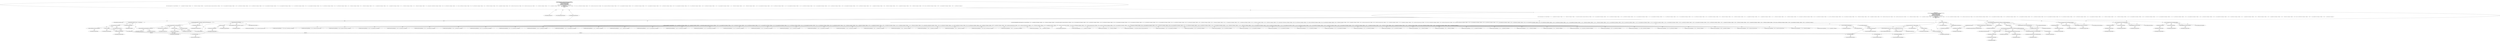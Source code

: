 digraph "testWhitespace#?" {
0 [label="2:CtTypeReferenceImpl@void" shape=ellipse]
1 [label="2:CtVirtualElement@testWhitespace" shape=ellipse]
2 [label="2:CtTypeReferenceImpl@Exception" shape=ellipse]
3 [label="2:CtPackageReferenceImpl@java.lang" shape=ellipse]
4 [label="3:CtExecutableReferenceImpl@setBooleanFlag(boolean)" shape=ellipse]
5 [label="3:CtTypeReferenceImpl@mConfig" shape=ellipse]
6 [label="3:CtTypeReferenceImpl@boolean" shape=ellipse]
7 [label="3:CtVirtualElement@setBooleanFlag" shape=ellipse]
8 [label="3:CtFieldReferenceImpl@mConfig" shape=ellipse]
9 [label="3:CtTypeReferenceImpl@PlaceHold" shape=ellipse]
10 [label="3:CtFieldReadImpl@mConfig" shape=ellipse]
11 [label="3:CtTypeAccessImpl@IGNORE_CAST_WHITESPACE_PROP" shape=ellipse]
12 [label="3:CtTypeReferenceImpl@IGNORE_CAST_WHITESPACE_PROP" shape=ellipse]
13 [label="3:CtLiteralImpl@false" shape=ellipse]
14 [label="3:CtTypeReferenceImpl@boolean" shape=ellipse]
15 [label="3:CtInvocationImpl@mConfig.setBooleanFlag(IGNORE_CAST_WHITESPACE_PROP, false)" shape=ellipse]
16 [label="4:CtExecutableReferenceImpl@setParenPadOption()" shape=ellipse]
17 [label="4:CtTypeReferenceImpl@mConfig" shape=ellipse]
18 [label="4:CtVirtualElement@setParenPadOption" shape=ellipse]
19 [label="4:CtFieldReferenceImpl@mConfig" shape=ellipse]
20 [label="4:CtTypeReferenceImpl@PlaceHold" shape=ellipse]
21 [label="4:CtFieldReadImpl@mConfig" shape=ellipse]
22 [label="4:CtTypeAccessImpl@NOSPACE" shape=ellipse]
23 [label="4:CtTypeReferenceImpl@NOSPACE" shape=ellipse]
24 [label="4:CtInvocationImpl@mConfig.setParenPadOption(NOSPACE)" shape=ellipse]
25 [label="5:CtExecutableReferenceImpl@setTryBlock()" shape=ellipse]
26 [label="5:CtTypeReferenceImpl@mConfig" shape=ellipse]
27 [label="5:CtVirtualElement@setTryBlock" shape=ellipse]
28 [label="5:CtFieldReferenceImpl@mConfig" shape=ellipse]
29 [label="5:CtTypeReferenceImpl@PlaceHold" shape=ellipse]
30 [label="5:CtFieldReadImpl@mConfig" shape=ellipse]
31 [label="5:CtTypeAccessImpl@IGNORE" shape=ellipse]
32 [label="5:CtTypeReferenceImpl@IGNORE" shape=ellipse]
33 [label="5:CtInvocationImpl@mConfig.setTryBlock(IGNORE)" shape=ellipse]
34 [label="6:CtExecutableReferenceImpl@setCatchBlock()" shape=ellipse]
35 [label="6:CtTypeReferenceImpl@mConfig" shape=ellipse]
36 [label="6:CtVirtualElement@setCatchBlock" shape=ellipse]
37 [label="6:CtFieldReferenceImpl@mConfig" shape=ellipse]
38 [label="6:CtTypeReferenceImpl@PlaceHold" shape=ellipse]
39 [label="6:CtFieldReadImpl@mConfig" shape=ellipse]
40 [label="6:CtTypeAccessImpl@IGNORE" shape=ellipse]
41 [label="6:CtTypeReferenceImpl@IGNORE" shape=ellipse]
42 [label="6:CtInvocationImpl@mConfig.setCatchBlock(IGNORE)" shape=ellipse]
43 [label="7:CtTypeReferenceImpl@Checker" shape=ellipse]
44 [label="7:CtPackageReferenceImpl@" shape=ellipse]
45 [label="7:CtExecutableReferenceImpl@createChecker()" shape=ellipse]
46 [label="7:CtTypeReferenceImpl@Checker" shape=ellipse]
47 [label="7:CtVirtualElement@createChecker" shape=ellipse]
48 [label="7:CtTypeAccessImpl@PlaceHold" shape=ellipse]
49 [label="7:CtTypeReferenceImpl@PlaceHold" shape=ellipse]
50 [label="7:CtThisAccessImpl@" shape=ellipse]
51 [label="7:CtTypeReferenceImpl@PlaceHold" shape=ellipse]
52 [label="7:CtInvocationImpl@createChecker()" shape=ellipse]
53 [label="7:CtVirtualElement@c" shape=ellipse]
54 [label="7:CtLocalVariableImpl@final Checker c = createChecker()" shape=ellipse]
55 [label="8:CtTypeReferenceImpl@String" shape=ellipse]
56 [label="8:CtPackageReferenceImpl@java.lang" shape=ellipse]
57 [label="8:CtExecutableReferenceImpl@getPath(java.lang.String)" shape=ellipse]
58 [label="8:CtTypeReferenceImpl@String" shape=ellipse]
59 [label="8:CtTypeReferenceImpl@String" shape=ellipse]
60 [label="8:CtVirtualElement@getPath" shape=ellipse]
61 [label="8:CtTypeAccessImpl@PlaceHold" shape=ellipse]
62 [label="8:CtTypeReferenceImpl@PlaceHold" shape=ellipse]
63 [label="8:CtThisAccessImpl@" shape=ellipse]
64 [label="8:CtTypeReferenceImpl@PlaceHold" shape=ellipse]
65 [label="8:CtLiteralImpl@\"InputWhitespace.java\"" shape=ellipse]
66 [label="8:CtTypeReferenceImpl@String" shape=ellipse]
67 [label="8:CtInvocationImpl@getPath(\"InputWhitespace.java\")" shape=ellipse]
68 [label="8:CtVirtualElement@filepath" shape=ellipse]
69 [label="8:CtLocalVariableImpl@final String filepath = getPath(\"InputWhitespace.java\")" shape=ellipse]
70 [label="9:CtExecutableReferenceImpl@assertNotNull(<unknown>)" shape=ellipse]
71 [label="9:CtTypeReferenceImpl@null" shape=ellipse]
72 [label="9:CtVirtualElement@assertNotNull" shape=ellipse]
73 [label="9:CtTypeAccessImpl@PlaceHold" shape=ellipse]
74 [label="9:CtTypeReferenceImpl@PlaceHold" shape=ellipse]
75 [label="9:CtThisAccessImpl@" shape=ellipse]
76 [label="9:CtTypeReferenceImpl@PlaceHold" shape=ellipse]
77 [label="9:CtVariableReadImpl@c" shape=ellipse]
78 [label="9:CtLocalVariableReferenceImpl@c" shape=ellipse]
79 [label="9:CtInvocationImpl@assertNotNull(c)" shape=ellipse]
80 [label="10:CtVirtualElement@String[]" shape=ellipse]
81 [label="10:CtArrayTypeReferenceImpl@String[]" shape=ellipse]
82 [label="10:CtTypeReferenceImpl@String" shape=ellipse]
83 [label="11:CtNewArrayImpl@new String[]\{ filepath + \":5:12: '.' is preceeded with whitespace.\", filepath + \":5:14: '.' is followed by whitespace.\", filepath + \":13: type Javadoc comment is missing an @author tag.\", filepath + \":16:22: '=' is not preceeded with whitespace.\", filepath + \":16:23: '=' is not followed by whitespace.\", filepath + \":18:24: '=' is not followed by whitespace.\", filepath + \":26:14: '=' is not preceeded with whitespace.\", filepath + \":27:10: '=' is not preceeded with whitespace.\", filepath + \":27:11: '=' is not followed by whitespace.\", filepath + \":28:10: '+=' is not preceeded with whitespace.\", filepath + \":28:12: '+=' is not followed by whitespace.\", filepath + \":29:13: '-=' is not followed by whitespace.\", filepath + \":29:14: '-' is followed by whitespace.\", filepath + \":29:21: '+' is followed by whitespace.\", filepath + \":30:14: '++' is preceeded with whitespace.\", filepath + \":30:21: '--' is preceeded with whitespace.\", filepath + \":31:15: '++' is followed by whitespace.\", filepath + \":31:22: '--' is followed by whitespace.\", filepath + \":37:21: 'synchronized' is not followed by whitespace.\", filepath + \":39:12: 'try' is not followed by whitespace.\", filepath + \":41:14: 'catch' is not followed by whitespace.\", filepath + \":58:11: 'if' is not followed by whitespace.\", filepath + \":58:12: '(' is followed by whitespace.\", filepath + \":58:36: ')' is preceeded by whitespace.\", filepath + \":59:9: '\{' should be on the previous line.\", filepath + \":63:9: '\{' should be on the previous line.\", filepath + \":74:13: '(' is followed by whitespace.\", filepath + \":74:18: ')' is preceeded by whitespace.\", filepath + \":75:9: '\{' should be on the previous line.\", filepath + \":76:19: 'return' is not followed by whitespace.\", filepath + \":79:9: '\{' should be on the previous line.\", filepath + \":88:21: cast needs to be followed by whitespace.\", filepath + \":97:29: '?' is not preceeded with whitespace.\", filepath + \":97:30: '?' is not followed by whitespace.\", filepath + \":97:34: ':' is not preceeded with whitespace.\", filepath + \":97:35: ':' is not followed by whitespace.\", filepath + \":98:15: '==' is not preceeded with whitespace.\", filepath + \":98:17: '==' is not followed by whitespace.\", filepath + \":104:20: '*' is not followed by whitespace.\", filepath + \":104:21: '*' is not preceeded with whitespace.\", filepath + \":111:22: '!' is followed by whitespace.\", filepath + \":112:23: '~' is followed by whitespace.\", filepath + \":119:18: '%' is not preceeded with whitespace.\", filepath + \":120:20: '%' is not followed by whitespace.\", filepath + \":121:18: '%' is not preceeded with whitespace.\", filepath + \":121:19: '%' is not followed by whitespace.\", filepath + \":123:18: '/' is not preceeded with whitespace.\", filepath + \":124:20: '/' is not followed by whitespace.\", filepath + \":125:18: '/' is not preceeded with whitespace.\", filepath + \":125:19: '/' is not followed by whitespace.\", filepath + \":129:17: '.' is preceeded with whitespace.\", filepath + \":129:24: '.' is followed by whitespace.\", filepath + \":136:10: '.' is preceeded with whitespace.\", filepath + \":136:12: '.' is followed by whitespace.\", filepath + \":153:15: 'assert' is not followed by whitespace.\", filepath + \":156:20: ':' is not preceeded with whitespace.\", filepath + \":156:21: ':' is not followed by whitespace.\" \}" shape=ellipse]
84 [label="11:CtArrayTypeReferenceImpl@String[]" shape=ellipse]
85 [label="12:CtBinaryOperatorImpl@filepath + \":5:12: '.' is preceeded with whitespace.\"" shape=ellipse]
86 [label="13:CtBinaryOperatorImpl@filepath + \":5:14: '.' is followed by whitespace.\"" shape=ellipse]
87 [label="14:CtBinaryOperatorImpl@filepath + \":13: type Javadoc comment is missing an @author tag.\"" shape=ellipse]
88 [label="15:CtBinaryOperatorImpl@filepath + \":16:22: '=' is not preceeded with whitespace.\"" shape=ellipse]
89 [label="16:CtBinaryOperatorImpl@filepath + \":16:23: '=' is not followed by whitespace.\"" shape=ellipse]
90 [label="17:CtBinaryOperatorImpl@filepath + \":18:24: '=' is not followed by whitespace.\"" shape=ellipse]
91 [label="18:CtBinaryOperatorImpl@filepath + \":26:14: '=' is not preceeded with whitespace.\"" shape=ellipse]
92 [label="19:CtBinaryOperatorImpl@filepath + \":27:10: '=' is not preceeded with whitespace.\"" shape=ellipse]
93 [label="20:CtBinaryOperatorImpl@filepath + \":27:11: '=' is not followed by whitespace.\"" shape=ellipse]
94 [label="21:CtBinaryOperatorImpl@filepath + \":28:10: '+=' is not preceeded with whitespace.\"" shape=ellipse]
95 [label="22:CtBinaryOperatorImpl@filepath + \":28:12: '+=' is not followed by whitespace.\"" shape=ellipse]
96 [label="23:CtBinaryOperatorImpl@filepath + \":29:13: '-=' is not followed by whitespace.\"" shape=ellipse]
97 [label="24:CtBinaryOperatorImpl@filepath + \":29:14: '-' is followed by whitespace.\"" shape=ellipse]
98 [label="25:CtBinaryOperatorImpl@filepath + \":29:21: '+' is followed by whitespace.\"" shape=ellipse]
99 [label="26:CtBinaryOperatorImpl@filepath + \":30:14: '++' is preceeded with whitespace.\"" shape=ellipse]
100 [label="27:CtBinaryOperatorImpl@filepath + \":30:21: '--' is preceeded with whitespace.\"" shape=ellipse]
101 [label="28:CtBinaryOperatorImpl@filepath + \":31:15: '++' is followed by whitespace.\"" shape=ellipse]
102 [label="29:CtBinaryOperatorImpl@filepath + \":31:22: '--' is followed by whitespace.\"" shape=ellipse]
103 [label="30:CtBinaryOperatorImpl@filepath + \":37:21: 'synchronized' is not followed by whitespace.\"" shape=ellipse]
104 [label="31:CtBinaryOperatorImpl@filepath + \":39:12: 'try' is not followed by whitespace.\"" shape=ellipse]
105 [label="32:CtBinaryOperatorImpl@filepath + \":41:14: 'catch' is not followed by whitespace.\"" shape=ellipse]
106 [label="33:CtBinaryOperatorImpl@filepath + \":58:11: 'if' is not followed by whitespace.\"" shape=ellipse]
107 [label="34:CtBinaryOperatorImpl@filepath + \":58:12: '(' is followed by whitespace.\"" shape=ellipse]
108 [label="35:CtBinaryOperatorImpl@filepath + \":58:36: ')' is preceeded by whitespace.\"" shape=ellipse]
109 [label="36:CtBinaryOperatorImpl@filepath + \":59:9: '\{' should be on the previous line.\"" shape=ellipse]
110 [label="37:CtBinaryOperatorImpl@filepath + \":63:9: '\{' should be on the previous line.\"" shape=ellipse]
111 [label="38:CtBinaryOperatorImpl@filepath + \":74:13: '(' is followed by whitespace.\"" shape=ellipse]
112 [label="39:CtBinaryOperatorImpl@filepath + \":74:18: ')' is preceeded by whitespace.\"" shape=ellipse]
113 [label="40:CtBinaryOperatorImpl@filepath + \":75:9: '\{' should be on the previous line.\"" shape=ellipse]
114 [label="41:CtBinaryOperatorImpl@filepath + \":76:19: 'return' is not followed by whitespace.\"" shape=ellipse]
115 [label="42:CtBinaryOperatorImpl@filepath + \":79:9: '\{' should be on the previous line.\"" shape=ellipse]
116 [label="43:CtBinaryOperatorImpl@filepath + \":88:21: cast needs to be followed by whitespace.\"" shape=ellipse]
117 [label="44:CtBinaryOperatorImpl@filepath + \":97:29: '?' is not preceeded with whitespace.\"" shape=ellipse]
118 [label="45:CtBinaryOperatorImpl@filepath + \":97:30: '?' is not followed by whitespace.\"" shape=ellipse]
119 [label="46:CtBinaryOperatorImpl@filepath + \":97:34: ':' is not preceeded with whitespace.\"" shape=ellipse]
120 [label="47:CtBinaryOperatorImpl@filepath + \":97:35: ':' is not followed by whitespace.\"" shape=ellipse]
121 [label="48:CtBinaryOperatorImpl@filepath + \":98:15: '==' is not preceeded with whitespace.\"" shape=ellipse]
122 [label="49:CtBinaryOperatorImpl@filepath + \":98:17: '==' is not followed by whitespace.\"" shape=ellipse]
123 [label="50:CtBinaryOperatorImpl@filepath + \":104:20: '*' is not followed by whitespace.\"" shape=ellipse]
124 [label="51:CtBinaryOperatorImpl@filepath + \":104:21: '*' is not preceeded with whitespace.\"" shape=ellipse]
125 [label="52:CtBinaryOperatorImpl@filepath + \":111:22: '!' is followed by whitespace.\"" shape=ellipse]
126 [label="53:CtBinaryOperatorImpl@filepath + \":112:23: '~' is followed by whitespace.\"" shape=ellipse]
127 [label="54:CtBinaryOperatorImpl@filepath + \":119:18: '%' is not preceeded with whitespace.\"" shape=ellipse]
128 [label="55:CtBinaryOperatorImpl@filepath + \":120:20: '%' is not followed by whitespace.\"" shape=ellipse]
129 [label="56:CtBinaryOperatorImpl@filepath + \":121:18: '%' is not preceeded with whitespace.\"" shape=ellipse]
130 [label="57:CtBinaryOperatorImpl@filepath + \":121:19: '%' is not followed by whitespace.\"" shape=ellipse]
131 [label="58:CtBinaryOperatorImpl@filepath + \":123:18: '/' is not preceeded with whitespace.\"" shape=ellipse]
132 [label="59:CtBinaryOperatorImpl@filepath + \":124:20: '/' is not followed by whitespace.\"" shape=ellipse]
133 [label="60:CtBinaryOperatorImpl@filepath + \":125:18: '/' is not preceeded with whitespace.\"" shape=ellipse]
134 [label="61:CtBinaryOperatorImpl@filepath + \":125:19: '/' is not followed by whitespace.\"" shape=ellipse]
135 [label="62:CtBinaryOperatorImpl@filepath + \":129:17: '.' is preceeded with whitespace.\"" shape=ellipse]
136 [label="63:CtBinaryOperatorImpl@filepath + \":129:24: '.' is followed by whitespace.\"" shape=ellipse]
137 [label="64:CtBinaryOperatorImpl@filepath + \":136:10: '.' is preceeded with whitespace.\"" shape=ellipse]
138 [label="65:CtBinaryOperatorImpl@filepath + \":136:12: '.' is followed by whitespace.\"" shape=ellipse]
139 [label="66:CtBinaryOperatorImpl@filepath + \":153:15: 'assert' is not followed by whitespace.\"" shape=ellipse]
140 [label="67:CtBinaryOperatorImpl@filepath + \":156:20: ':' is not preceeded with whitespace.\"" shape=ellipse]
141 [label="68:CtBinaryOperatorImpl@filepath + \":156:21: ':' is not followed by whitespace.\"" shape=ellipse]
142 [label="10:CtVirtualElement@expected" shape=ellipse]
143 [label="10:CtLocalVariableImpl@final String[] expected = new String[]\{ filepath + \":5:12: '.' is preceeded with whitespace.\", filepath + \":5:14: '.' is followed by whitespace.\", filepath + \":13: type Javadoc comment is missing an @author tag.\", filepath + \":16:22: '=' is not preceeded with whitespace.\", filepath + \":16:23: '=' is not followed by whitespace.\", filepath + \":18:24: '=' is not followed by whitespace.\", filepath + \":26:14: '=' is not preceeded with whitespace.\", filepath + \":27:10: '=' is not preceeded with whitespace.\", filepath + \":27:11: '=' is not followed by whitespace.\", filepath + \":28:10: '+=' is not preceeded with whitespace.\", filepath + \":28:12: '+=' is not followed by whitespace.\", filepath + \":29:13: '-=' is not followed by whitespace.\", filepath + \":29:14: '-' is followed by whitespace.\", filepath + \":29:21: '+' is followed by whitespace.\", filepath + \":30:14: '++' is preceeded with whitespace.\", filepath + \":30:21: '--' is preceeded with whitespace.\", filepath + \":31:15: '++' is followed by whitespace.\", filepath + \":31:22: '--' is followed by whitespace.\", filepath + \":37:21: 'synchronized' is not followed by whitespace.\", filepath + \":39:12: 'try' is not followed by whitespace.\", filepath + \":41:14: 'catch' is not followed by whitespace.\", filepath + \":58:11: 'if' is not followed by whitespace.\", filepath + \":58:12: '(' is followed by whitespace.\", filepath + \":58:36: ')' is preceeded by whitespace.\", filepath + \":59:9: '\{' should be on the previous line.\", filepath + \":63:9: '\{' should be on the previous line.\", filepath + \":74:13: '(' is followed by whitespace.\", filepath + \":74:18: ')' is preceeded by whitespace.\", filepath + \":75:9: '\{' should be on the previous line.\", filepath + \":76:19: 'return' is not followed by whitespace.\", filepath + \":79:9: '\{' should be on the previous line.\", filepath + \":88:21: cast needs to be followed by whitespace.\", filepath + \":97:29: '?' is not preceeded with whitespace.\", filepath + \":97:30: '?' is not followed by whitespace.\", filepath + \":97:34: ':' is not preceeded with whitespace.\", filepath + \":97:35: ':' is not followed by whitespace.\", filepath + \":98:15: '==' is not preceeded with whitespace.\", filepath + \":98:17: '==' is not followed by whitespace.\", filepath + \":104:20: '*' is not followed by whitespace.\", filepath + \":104:21: '*' is not preceeded with whitespace.\", filepath + \":111:22: '!' is followed by whitespace.\", filepath + \":112:23: '~' is followed by whitespace.\", filepath + \":119:18: '%' is not preceeded with whitespace.\", filepath + \":120:20: '%' is not followed by whitespace.\", filepath + \":121:18: '%' is not preceeded with whitespace.\", filepath + \":121:19: '%' is not followed by whitespace.\", filepath + \":123:18: '/' is not preceeded with whitespace.\", filepath + \":124:20: '/' is not followed by whitespace.\", filepath + \":125:18: '/' is not preceeded with whitespace.\", filepath + \":125:19: '/' is not followed by whitespace.\", filepath + \":129:17: '.' is preceeded with whitespace.\", filepath + \":129:24: '.' is followed by whitespace.\", filepath + \":136:10: '.' is preceeded with whitespace.\", filepath + \":136:12: '.' is followed by whitespace.\", filepath + \":153:15: 'assert' is not followed by whitespace.\", filepath + \":156:20: ':' is not preceeded with whitespace.\", filepath + \":156:21: ':' is not followed by whitespace.\" \}" shape=ellipse]
144 [label="70:CtExecutableReferenceImpl@verify(<unknown>,java.lang.String,java.lang.String[])" shape=ellipse]
145 [label="70:CtTypeReferenceImpl@null" shape=ellipse]
146 [label="70:CtTypeReferenceImpl@String" shape=ellipse]
147 [label="70:CtArrayTypeReferenceImpl@String[]" shape=ellipse]
148 [label="70:CtVirtualElement@verify" shape=ellipse]
149 [label="70:CtTypeAccessImpl@PlaceHold" shape=ellipse]
150 [label="70:CtTypeReferenceImpl@PlaceHold" shape=ellipse]
151 [label="70:CtThisAccessImpl@" shape=ellipse]
152 [label="70:CtTypeReferenceImpl@PlaceHold" shape=ellipse]
153 [label="70:CtVariableReadImpl@c" shape=ellipse]
154 [label="70:CtLocalVariableReferenceImpl@c" shape=ellipse]
155 [label="70:CtVariableReadImpl@filepath" shape=ellipse]
156 [label="70:CtLocalVariableReferenceImpl@filepath" shape=ellipse]
157 [label="70:CtVariableReadImpl@expected" shape=ellipse]
158 [label="70:CtLocalVariableReferenceImpl@expected" shape=ellipse]
159 [label="70:CtInvocationImpl@verify(c, filepath, expected)" shape=ellipse]
160 [label="71:CtExecutableReferenceImpl@destroy()" shape=ellipse]
161 [label="71:CtTypeReferenceImpl@Checker" shape=ellipse]
162 [label="71:CtVirtualElement@destroy" shape=ellipse]
163 [label="71:CtVariableReadImpl@c" shape=ellipse]
164 [label="71:CtLocalVariableReferenceImpl@c" shape=ellipse]
165 [label="71:CtInvocationImpl@c.destroy()" shape=ellipse]
166 [label="2:CtBlockImpl@\{
    mConfig.setBooleanFlag(IGNORE_CAST_WHITESPACE_PROP, false);
    mConfig.setParenPadOption(NOSPACE);
    mConfig.setTryBlock(IGNORE);
    mConfig.setCatchBlock(IGNORE);
    final Checker c = createChecker();
    final String filepath = getPath(\"InputWhitespace.java\");
    assertNotNull(c);
    final String[] expected = new String[]\{ filepath + \":5:12: '.' is preceeded with whitespace.\", filepath + \":5:14: '.' is followed by whitespace.\", filepath + \":13: type Javadoc comment is missing an @author tag.\", filepath + \":16:22: '=' is not preceeded with whitespace.\", filepath + \":16:23: '=' is not followed by whitespace.\", filepath + \":18:24: '=' is not followed by whitespace.\", filepath + \":26:14: '=' is not preceeded with whitespace.\", filepath + \":27:10: '=' is not preceeded with whitespace.\", filepath + \":27:11: '=' is not followed by whitespace.\", filepath + \":28:10: '+=' is not preceeded with whitespace.\", filepath + \":28:12: '+=' is not followed by whitespace.\", filepath + \":29:13: '-=' is not followed by whitespace.\", filepath + \":29:14: '-' is followed by whitespace.\", filepath + \":29:21: '+' is followed by whitespace.\", filepath + \":30:14: '++' is preceeded with whitespace.\", filepath + \":30:21: '--' is preceeded with whitespace.\", filepath + \":31:15: '++' is followed by whitespace.\", filepath + \":31:22: '--' is followed by whitespace.\", filepath + \":37:21: 'synchronized' is not followed by whitespace.\", filepath + \":39:12: 'try' is not followed by whitespace.\", filepath + \":41:14: 'catch' is not followed by whitespace.\", filepath + \":58:11: 'if' is not followed by whitespace.\", filepath + \":58:12: '(' is followed by whitespace.\", filepath + \":58:36: ')' is preceeded by whitespace.\", filepath + \":59:9: '\{' should be on the previous line.\", filepath + \":63:9: '\{' should be on the previous line.\", filepath + \":74:13: '(' is followed by whitespace.\", filepath + \":74:18: ')' is preceeded by whitespace.\", filepath + \":75:9: '\{' should be on the previous line.\", filepath + \":76:19: 'return' is not followed by whitespace.\", filepath + \":79:9: '\{' should be on the previous line.\", filepath + \":88:21: cast needs to be followed by whitespace.\", filepath + \":97:29: '?' is not preceeded with whitespace.\", filepath + \":97:30: '?' is not followed by whitespace.\", filepath + \":97:34: ':' is not preceeded with whitespace.\", filepath + \":97:35: ':' is not followed by whitespace.\", filepath + \":98:15: '==' is not preceeded with whitespace.\", filepath + \":98:17: '==' is not followed by whitespace.\", filepath + \":104:20: '*' is not followed by whitespace.\", filepath + \":104:21: '*' is not preceeded with whitespace.\", filepath + \":111:22: '!' is followed by whitespace.\", filepath + \":112:23: '~' is followed by whitespace.\", filepath + \":119:18: '%' is not preceeded with whitespace.\", filepath + \":120:20: '%' is not followed by whitespace.\", filepath + \":121:18: '%' is not preceeded with whitespace.\", filepath + \":121:19: '%' is not followed by whitespace.\", filepath + \":123:18: '/' is not preceeded with whitespace.\", filepath + \":124:20: '/' is not followed by whitespace.\", filepath + \":125:18: '/' is not preceeded with whitespace.\", filepath + \":125:19: '/' is not followed by whitespace.\", filepath + \":129:17: '.' is preceeded with whitespace.\", filepath + \":129:24: '.' is followed by whitespace.\", filepath + \":136:10: '.' is preceeded with whitespace.\", filepath + \":136:12: '.' is followed by whitespace.\", filepath + \":153:15: 'assert' is not followed by whitespace.\", filepath + \":156:20: ':' is not preceeded with whitespace.\", filepath + \":156:21: ':' is not followed by whitespace.\" \};
    verify(c, filepath, expected);
    c.destroy();
\}" shape=ellipse]
167 [label="2:CtMethodImpl@public void testWhitespace() throws Exception \{
    mConfig.setBooleanFlag(IGNORE_CAST_WHITESPACE_PROP, false);
    mConfig.setParenPadOption(NOSPACE);
    mConfig.setTryBlock(IGNORE);
    mConfig.setCatchBlock(IGNORE);
    final Checker c = createChecker();
    final String filepath = getPath(\"InputWhitespace.java\");
    assertNotNull(c);
    final String[] expected = new String[]\{ filepath + \":5:12: '.' is preceeded with whitespace.\", filepath + \":5:14: '.' is followed by whitespace.\", filepath + \":13: type Javadoc comment is missing an @author tag.\", filepath + \":16:22: '=' is not preceeded with whitespace.\", filepath + \":16:23: '=' is not followed by whitespace.\", filepath + \":18:24: '=' is not followed by whitespace.\", filepath + \":26:14: '=' is not preceeded with whitespace.\", filepath + \":27:10: '=' is not preceeded with whitespace.\", filepath + \":27:11: '=' is not followed by whitespace.\", filepath + \":28:10: '+=' is not preceeded with whitespace.\", filepath + \":28:12: '+=' is not followed by whitespace.\", filepath + \":29:13: '-=' is not followed by whitespace.\", filepath + \":29:14: '-' is followed by whitespace.\", filepath + \":29:21: '+' is followed by whitespace.\", filepath + \":30:14: '++' is preceeded with whitespace.\", filepath + \":30:21: '--' is preceeded with whitespace.\", filepath + \":31:15: '++' is followed by whitespace.\", filepath + \":31:22: '--' is followed by whitespace.\", filepath + \":37:21: 'synchronized' is not followed by whitespace.\", filepath + \":39:12: 'try' is not followed by whitespace.\", filepath + \":41:14: 'catch' is not followed by whitespace.\", filepath + \":58:11: 'if' is not followed by whitespace.\", filepath + \":58:12: '(' is followed by whitespace.\", filepath + \":58:36: ')' is preceeded by whitespace.\", filepath + \":59:9: '\{' should be on the previous line.\", filepath + \":63:9: '\{' should be on the previous line.\", filepath + \":74:13: '(' is followed by whitespace.\", filepath + \":74:18: ')' is preceeded by whitespace.\", filepath + \":75:9: '\{' should be on the previous line.\", filepath + \":76:19: 'return' is not followed by whitespace.\", filepath + \":79:9: '\{' should be on the previous line.\", filepath + \":88:21: cast needs to be followed by whitespace.\", filepath + \":97:29: '?' is not preceeded with whitespace.\", filepath + \":97:30: '?' is not followed by whitespace.\", filepath + \":97:34: ':' is not preceeded with whitespace.\", filepath + \":97:35: ':' is not followed by whitespace.\", filepath + \":98:15: '==' is not preceeded with whitespace.\", filepath + \":98:17: '==' is not followed by whitespace.\", filepath + \":104:20: '*' is not followed by whitespace.\", filepath + \":104:21: '*' is not preceeded with whitespace.\", filepath + \":111:22: '!' is followed by whitespace.\", filepath + \":112:23: '~' is followed by whitespace.\", filepath + \":119:18: '%' is not preceeded with whitespace.\", filepath + \":120:20: '%' is not followed by whitespace.\", filepath + \":121:18: '%' is not preceeded with whitespace.\", filepath + \":121:19: '%' is not followed by whitespace.\", filepath + \":123:18: '/' is not preceeded with whitespace.\", filepath + \":124:20: '/' is not followed by whitespace.\", filepath + \":125:18: '/' is not preceeded with whitespace.\", filepath + \":125:19: '/' is not followed by whitespace.\", filepath + \":129:17: '.' is preceeded with whitespace.\", filepath + \":129:24: '.' is followed by whitespace.\", filepath + \":136:10: '.' is preceeded with whitespace.\", filepath + \":136:12: '.' is followed by whitespace.\", filepath + \":153:15: 'assert' is not followed by whitespace.\", filepath + \":156:20: ':' is not preceeded with whitespace.\", filepath + \":156:21: ':' is not followed by whitespace.\" \};
    verify(c, filepath, expected);
    c.destroy();
\}" shape=ellipse]
168 [label="3:Update@UPDATE" shape=ellipse]
169 [label="3:CtPackageReferenceImpl@" shape=ellipse]
170 [label="3:CtTypeReferenceImpl@PlaceHold" shape=ellipse]
171 [label="3:CtFieldReferenceImpl@mConfig" shape=ellipse]
172 [label="3:CtFieldReadImpl@mConfig" shape=ellipse]
173 [label="3:CtPackageReferenceImpl@" shape=ellipse]
174 [label="3:CtTypeReferenceImpl@mConfig" shape=ellipse]
175 [label="3:CtTypeReferenceImpl@boolean" shape=ellipse]
176 [label="3:CtExecutableReferenceImpl@setBooleanProperty(boolean)" shape=ellipse]
177 [label="3:CtPackageReferenceImpl@" shape=ellipse]
178 [label="3:CtTypeReferenceImpl@IGNORE_CAST_WHITESPACE_PROP" shape=ellipse]
179 [label="3:CtTypeAccessImpl@IGNORE_CAST_WHITESPACE_PROP" shape=ellipse]
180 [label="3:CtTypeReferenceImpl@boolean" shape=ellipse]
181 [label="3:CtLiteralImpl@false" shape=ellipse]
182 [label="3:CtInvocationImpl@mConfig.setBooleanProperty(IGNORE_CAST_WHITESPACE_PROP, false)" shape=ellipse]
183 [label="3:CtVirtualElement@setBooleanProperty" shape=ellipse]
2 -> 3 [label="AST"];
4 -> 5 [label="AST"];
4 -> 6 [label="AST"];
8 -> 9 [label="AST"];
10 -> 8 [label="AST"];
11 -> 12 [label="AST"];
13 -> 14 [label="AST"];
15 -> 7 [label="AST"];
15 -> 10 [label="AST"];
15 -> 4 [label="AST"];
15 -> 11 [label="AST"];
15 -> 13 [label="AST"];
15 -> 168 [label="Action"];
16 -> 17 [label="AST"];
19 -> 20 [label="AST"];
21 -> 19 [label="AST"];
22 -> 23 [label="AST"];
24 -> 18 [label="AST"];
24 -> 21 [label="AST"];
24 -> 16 [label="AST"];
24 -> 22 [label="AST"];
25 -> 26 [label="AST"];
28 -> 29 [label="AST"];
30 -> 28 [label="AST"];
31 -> 32 [label="AST"];
33 -> 27 [label="AST"];
33 -> 30 [label="AST"];
33 -> 25 [label="AST"];
33 -> 31 [label="AST"];
34 -> 35 [label="AST"];
37 -> 38 [label="AST"];
39 -> 37 [label="AST"];
40 -> 41 [label="AST"];
42 -> 36 [label="AST"];
42 -> 39 [label="AST"];
42 -> 34 [label="AST"];
42 -> 40 [label="AST"];
43 -> 44 [label="AST"];
45 -> 46 [label="AST"];
48 -> 49 [label="AST"];
50 -> 51 [label="AST"];
50 -> 48 [label="AST"];
50 -> 53 [label="Data Dep"];
52 -> 47 [label="AST"];
52 -> 50 [label="AST"];
52 -> 45 [label="AST"];
53 -> 77 [label="Define-Use"];
53 -> 153 [label="Define-Use"];
53 -> 163 [label="Define-Use"];
54 -> 53 [label="AST"];
54 -> 43 [label="AST"];
54 -> 52 [label="AST"];
55 -> 56 [label="AST"];
57 -> 58 [label="AST"];
57 -> 59 [label="AST"];
61 -> 62 [label="AST"];
63 -> 64 [label="AST"];
63 -> 61 [label="AST"];
63 -> 68 [label="Data Dep"];
65 -> 66 [label="AST"];
67 -> 60 [label="AST"];
67 -> 63 [label="AST"];
67 -> 57 [label="AST"];
67 -> 65 [label="AST"];
68 -> 155 [label="Define-Use"];
69 -> 68 [label="AST"];
69 -> 55 [label="AST"];
69 -> 67 [label="AST"];
70 -> 71 [label="AST"];
73 -> 74 [label="AST"];
75 -> 76 [label="AST"];
75 -> 73 [label="AST"];
77 -> 78 [label="AST"];
79 -> 72 [label="AST"];
79 -> 75 [label="AST"];
79 -> 70 [label="AST"];
79 -> 77 [label="AST"];
81 -> 80 [label="AST"];
81 -> 82 [label="AST"];
83 -> 84 [label="AST"];
83 -> 85 [label="AST"];
83 -> 86 [label="AST"];
83 -> 87 [label="AST"];
83 -> 88 [label="AST"];
83 -> 89 [label="AST"];
83 -> 90 [label="AST"];
83 -> 91 [label="AST"];
83 -> 92 [label="AST"];
83 -> 93 [label="AST"];
83 -> 94 [label="AST"];
83 -> 95 [label="AST"];
83 -> 96 [label="AST"];
83 -> 97 [label="AST"];
83 -> 98 [label="AST"];
83 -> 99 [label="AST"];
83 -> 100 [label="AST"];
83 -> 101 [label="AST"];
83 -> 102 [label="AST"];
83 -> 103 [label="AST"];
83 -> 104 [label="AST"];
83 -> 105 [label="AST"];
83 -> 106 [label="AST"];
83 -> 107 [label="AST"];
83 -> 108 [label="AST"];
83 -> 109 [label="AST"];
83 -> 110 [label="AST"];
83 -> 111 [label="AST"];
83 -> 112 [label="AST"];
83 -> 113 [label="AST"];
83 -> 114 [label="AST"];
83 -> 115 [label="AST"];
83 -> 116 [label="AST"];
83 -> 117 [label="AST"];
83 -> 118 [label="AST"];
83 -> 119 [label="AST"];
83 -> 120 [label="AST"];
83 -> 121 [label="AST"];
83 -> 122 [label="AST"];
83 -> 123 [label="AST"];
83 -> 124 [label="AST"];
83 -> 125 [label="AST"];
83 -> 126 [label="AST"];
83 -> 127 [label="AST"];
83 -> 128 [label="AST"];
83 -> 129 [label="AST"];
83 -> 130 [label="AST"];
83 -> 131 [label="AST"];
83 -> 132 [label="AST"];
83 -> 133 [label="AST"];
83 -> 134 [label="AST"];
83 -> 135 [label="AST"];
83 -> 136 [label="AST"];
83 -> 137 [label="AST"];
83 -> 138 [label="AST"];
83 -> 139 [label="AST"];
83 -> 140 [label="AST"];
83 -> 141 [label="AST"];
142 -> 157 [label="Define-Use"];
143 -> 142 [label="AST"];
143 -> 81 [label="AST"];
143 -> 83 [label="AST"];
144 -> 145 [label="AST"];
144 -> 146 [label="AST"];
144 -> 147 [label="AST"];
149 -> 150 [label="AST"];
151 -> 152 [label="AST"];
151 -> 149 [label="AST"];
153 -> 154 [label="AST"];
155 -> 156 [label="AST"];
157 -> 158 [label="AST"];
159 -> 148 [label="AST"];
159 -> 151 [label="AST"];
159 -> 144 [label="AST"];
159 -> 153 [label="AST"];
159 -> 155 [label="AST"];
159 -> 157 [label="AST"];
160 -> 161 [label="AST"];
163 -> 164 [label="AST"];
165 -> 162 [label="AST"];
165 -> 163 [label="AST"];
165 -> 160 [label="AST"];
166 -> 15 [label="AST"];
166 -> 24 [label="AST"];
166 -> 33 [label="AST"];
166 -> 42 [label="AST"];
166 -> 54 [label="AST"];
166 -> 69 [label="AST"];
166 -> 79 [label="AST"];
166 -> 143 [label="AST"];
166 -> 159 [label="AST"];
166 -> 165 [label="AST"];
167 -> 1 [label="AST"];
167 -> 0 [label="AST"];
167 -> 2 [label="AST"];
167 -> 166 [label="AST"];
168 -> 182 [label="Action"];
170 -> 169 [label="AST"];
171 -> 170 [label="AST"];
172 -> 171 [label="AST"];
174 -> 173 [label="AST"];
176 -> 174 [label="AST"];
176 -> 175 [label="AST"];
178 -> 177 [label="AST"];
179 -> 178 [label="AST"];
181 -> 180 [label="AST"];
182 -> 183 [label="AST"];
182 -> 172 [label="AST"];
182 -> 176 [label="AST"];
182 -> 179 [label="AST"];
182 -> 181 [label="AST"];
}